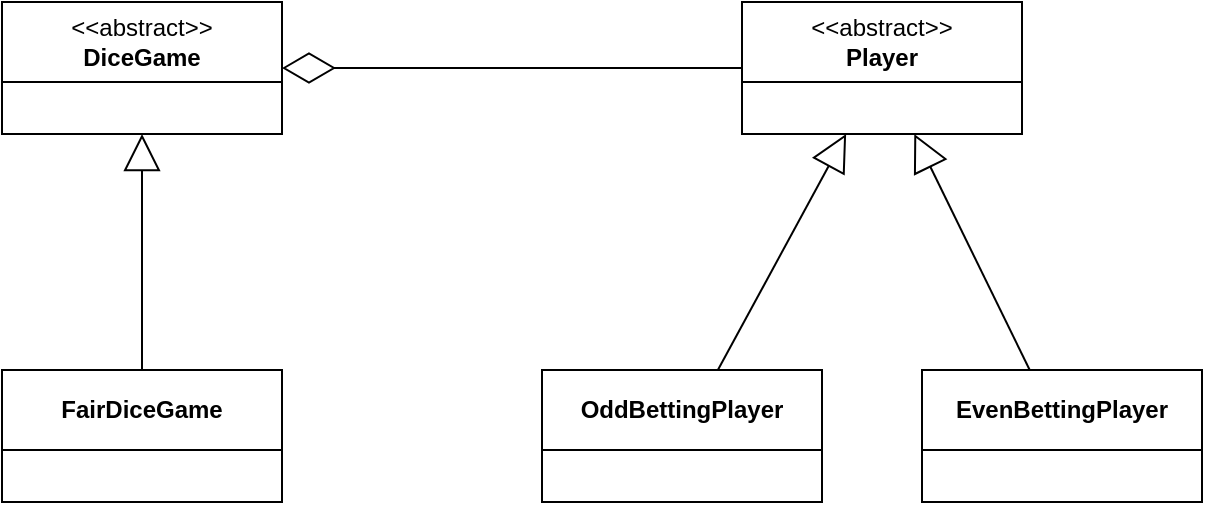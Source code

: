 <mxfile version="21.6.8" type="device">
  <diagram name="Page-1" id="yIAsAwRQMYUWL8YL164d">
    <mxGraphModel dx="1018" dy="937" grid="1" gridSize="10" guides="1" tooltips="1" connect="1" arrows="1" fold="1" page="1" pageScale="1" pageWidth="850" pageHeight="1100" math="0" shadow="0">
      <root>
        <mxCell id="0" />
        <mxCell id="1" parent="0" />
        <mxCell id="Fzy6NYeEkf4uyVJoF8lH-1" value="&amp;lt;&amp;lt;abstract&amp;gt;&amp;gt;&lt;br&gt;&lt;b&gt;DiceGame&lt;/b&gt;" style="swimlane;fontStyle=0;childLayout=stackLayout;horizontal=1;startSize=40;fillColor=none;horizontalStack=0;resizeParent=1;resizeParentMax=0;resizeLast=0;collapsible=1;marginBottom=0;whiteSpace=wrap;html=1;" vertex="1" parent="1">
          <mxGeometry x="210" y="300" width="140" height="66" as="geometry" />
        </mxCell>
        <mxCell id="Fzy6NYeEkf4uyVJoF8lH-5" value="&amp;lt;&amp;lt;abstract&amp;gt;&amp;gt;&lt;br&gt;&lt;b&gt;Player&lt;/b&gt;" style="swimlane;fontStyle=0;childLayout=stackLayout;horizontal=1;startSize=40;fillColor=none;horizontalStack=0;resizeParent=1;resizeParentMax=0;resizeLast=0;collapsible=1;marginBottom=0;whiteSpace=wrap;html=1;" vertex="1" parent="1">
          <mxGeometry x="580" y="300" width="140" height="66" as="geometry" />
        </mxCell>
        <mxCell id="Fzy6NYeEkf4uyVJoF8lH-6" value="&lt;b&gt;FairDiceGame&lt;/b&gt;" style="swimlane;fontStyle=0;childLayout=stackLayout;horizontal=1;startSize=40;fillColor=none;horizontalStack=0;resizeParent=1;resizeParentMax=0;resizeLast=0;collapsible=1;marginBottom=0;whiteSpace=wrap;html=1;" vertex="1" parent="1">
          <mxGeometry x="210" y="484" width="140" height="66" as="geometry" />
        </mxCell>
        <mxCell id="Fzy6NYeEkf4uyVJoF8lH-7" value="&lt;b&gt;OddBettingPlayer&lt;/b&gt;" style="swimlane;fontStyle=0;childLayout=stackLayout;horizontal=1;startSize=40;fillColor=none;horizontalStack=0;resizeParent=1;resizeParentMax=0;resizeLast=0;collapsible=1;marginBottom=0;whiteSpace=wrap;html=1;" vertex="1" parent="1">
          <mxGeometry x="480" y="484" width="140" height="66" as="geometry" />
        </mxCell>
        <mxCell id="Fzy6NYeEkf4uyVJoF8lH-8" value="&lt;b&gt;EvenBettingPlayer&lt;/b&gt;" style="swimlane;fontStyle=0;childLayout=stackLayout;horizontal=1;startSize=40;fillColor=none;horizontalStack=0;resizeParent=1;resizeParentMax=0;resizeLast=0;collapsible=1;marginBottom=0;whiteSpace=wrap;html=1;" vertex="1" parent="1">
          <mxGeometry x="670" y="484" width="140" height="66" as="geometry" />
        </mxCell>
        <mxCell id="Fzy6NYeEkf4uyVJoF8lH-9" value="" style="endArrow=block;endSize=16;endFill=0;html=1;rounded=0;" edge="1" parent="1" source="Fzy6NYeEkf4uyVJoF8lH-6" target="Fzy6NYeEkf4uyVJoF8lH-1">
          <mxGeometry width="160" relative="1" as="geometry">
            <mxPoint x="340" y="620" as="sourcePoint" />
            <mxPoint x="500" y="620" as="targetPoint" />
          </mxGeometry>
        </mxCell>
        <mxCell id="Fzy6NYeEkf4uyVJoF8lH-10" value="" style="endArrow=block;endSize=16;endFill=0;html=1;rounded=0;" edge="1" parent="1" source="Fzy6NYeEkf4uyVJoF8lH-7" target="Fzy6NYeEkf4uyVJoF8lH-5">
          <mxGeometry width="160" relative="1" as="geometry">
            <mxPoint x="290" y="500" as="sourcePoint" />
            <mxPoint x="290" y="376" as="targetPoint" />
          </mxGeometry>
        </mxCell>
        <mxCell id="Fzy6NYeEkf4uyVJoF8lH-11" value="" style="endArrow=block;endSize=16;endFill=0;html=1;rounded=0;" edge="1" parent="1" source="Fzy6NYeEkf4uyVJoF8lH-8" target="Fzy6NYeEkf4uyVJoF8lH-5">
          <mxGeometry width="160" relative="1" as="geometry">
            <mxPoint x="578" y="494" as="sourcePoint" />
            <mxPoint x="642" y="376" as="targetPoint" />
          </mxGeometry>
        </mxCell>
        <mxCell id="Fzy6NYeEkf4uyVJoF8lH-13" value="" style="endArrow=diamondThin;endFill=0;endSize=24;html=1;rounded=0;" edge="1" parent="1" source="Fzy6NYeEkf4uyVJoF8lH-5" target="Fzy6NYeEkf4uyVJoF8lH-1">
          <mxGeometry width="160" relative="1" as="geometry">
            <mxPoint x="340" y="620" as="sourcePoint" />
            <mxPoint x="500" y="620" as="targetPoint" />
          </mxGeometry>
        </mxCell>
      </root>
    </mxGraphModel>
  </diagram>
</mxfile>
